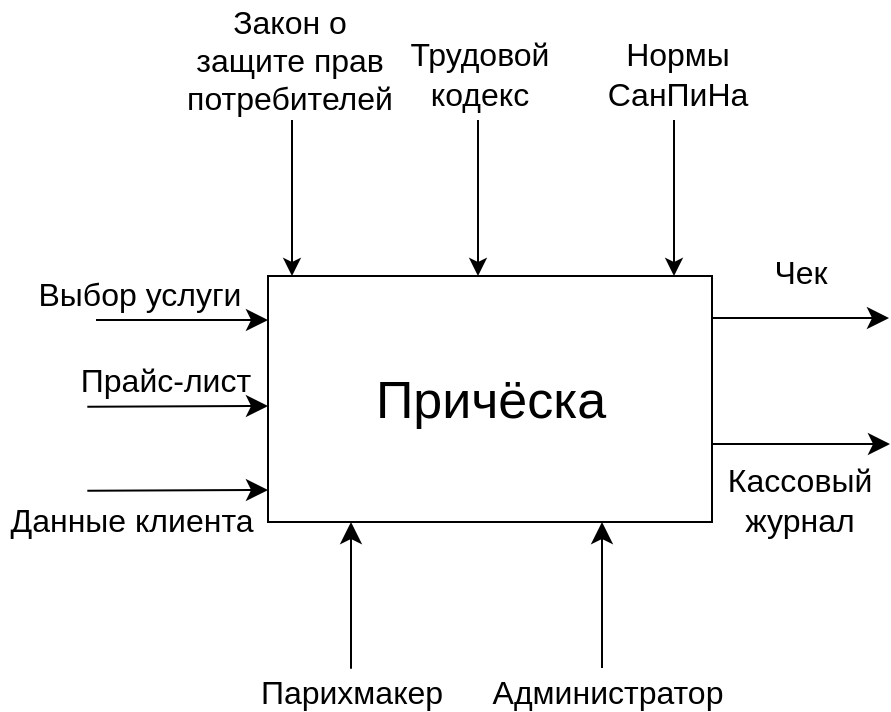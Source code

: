 <mxfile version="28.2.4">
  <diagram name="Страница — 1" id="yLtqsdLyZenQX1GJ1IhD">
    <mxGraphModel dx="1327" dy="983" grid="0" gridSize="10" guides="1" tooltips="1" connect="1" arrows="1" fold="1" page="0" pageScale="1" pageWidth="827" pageHeight="1169" math="0" shadow="0">
      <root>
        <mxCell id="0" />
        <mxCell id="1" parent="0" />
        <mxCell id="vxo2_MmbldthmeWOhvXQ-1" value="" style="rounded=0;whiteSpace=wrap;html=1;" parent="1" vertex="1">
          <mxGeometry x="69" y="-13" width="222" height="123" as="geometry" />
        </mxCell>
        <mxCell id="vxo2_MmbldthmeWOhvXQ-5" value="Причёска" style="text;strokeColor=none;fillColor=none;html=1;align=center;verticalAlign=middle;whiteSpace=wrap;rounded=0;fontSize=26;strokeWidth=1;" parent="1" vertex="1">
          <mxGeometry x="100.5" y="9" width="159" height="79" as="geometry" />
        </mxCell>
        <mxCell id="vxo2_MmbldthmeWOhvXQ-6" value="" style="endArrow=classic;html=1;rounded=0;fontSize=12;startSize=8;endSize=8;curved=1;entryX=-0.012;entryY=0.94;entryDx=0;entryDy=0;entryPerimeter=0;" parent="1" edge="1">
          <mxGeometry width="50" height="50" relative="1" as="geometry">
            <mxPoint x="-21.34" y="94.32" as="sourcePoint" />
            <mxPoint x="68.996" y="94.0" as="targetPoint" />
          </mxGeometry>
        </mxCell>
        <mxCell id="vxo2_MmbldthmeWOhvXQ-8" value="" style="endArrow=classic;html=1;rounded=0;fontSize=12;startSize=8;endSize=8;curved=1;" parent="1" edge="1">
          <mxGeometry width="50" height="50" relative="1" as="geometry">
            <mxPoint x="-17" y="9" as="sourcePoint" />
            <mxPoint x="69" y="9" as="targetPoint" />
          </mxGeometry>
        </mxCell>
        <mxCell id="vxo2_MmbldthmeWOhvXQ-10" value="&lt;div&gt;Данные клиента&lt;/div&gt;" style="text;strokeColor=none;fillColor=none;html=1;align=center;verticalAlign=middle;whiteSpace=wrap;rounded=0;fontSize=16;" parent="1" vertex="1">
          <mxGeometry x="-65" y="100" width="132" height="17" as="geometry" />
        </mxCell>
        <mxCell id="vxo2_MmbldthmeWOhvXQ-12" value="&lt;div&gt;Прайс-лист&lt;/div&gt;" style="text;strokeColor=none;fillColor=none;html=1;align=center;verticalAlign=middle;whiteSpace=wrap;rounded=0;fontSize=16;" parent="1" vertex="1">
          <mxGeometry x="-33" y="29" width="102" height="19" as="geometry" />
        </mxCell>
        <mxCell id="vxo2_MmbldthmeWOhvXQ-15" value="" style="endArrow=classic;html=1;rounded=0;fontSize=12;startSize=8;endSize=8;curved=1;entryX=0.063;entryY=1.015;entryDx=0;entryDy=0;entryPerimeter=0;" parent="1" edge="1">
          <mxGeometry width="50" height="50" relative="1" as="geometry">
            <mxPoint x="110.51" y="183.42" as="sourcePoint" />
            <mxPoint x="110.496" y="110.0" as="targetPoint" />
            <Array as="points">
              <mxPoint x="110.51" y="132.42" />
            </Array>
          </mxGeometry>
        </mxCell>
        <mxCell id="vxo2_MmbldthmeWOhvXQ-16" value="&lt;div&gt;Парихмакер&lt;/div&gt;" style="text;strokeColor=none;fillColor=none;html=1;align=center;verticalAlign=middle;whiteSpace=wrap;rounded=0;fontSize=16;" parent="1" vertex="1">
          <mxGeometry x="59" y="185" width="104" height="19" as="geometry" />
        </mxCell>
        <mxCell id="vxo2_MmbldthmeWOhvXQ-18" value="Кассовый журнал" style="text;strokeColor=none;fillColor=none;html=1;align=center;verticalAlign=middle;whiteSpace=wrap;rounded=0;fontSize=16;" parent="1" vertex="1">
          <mxGeometry x="298" y="80" width="74" height="37" as="geometry" />
        </mxCell>
        <mxCell id="vxo2_MmbldthmeWOhvXQ-21" value="Чек" style="text;strokeColor=none;fillColor=none;html=1;align=center;verticalAlign=middle;whiteSpace=wrap;rounded=0;fontSize=16;" parent="1" vertex="1">
          <mxGeometry x="299" y="-23" width="73" height="16" as="geometry" />
        </mxCell>
        <mxCell id="vxo2_MmbldthmeWOhvXQ-24" value="" style="endArrow=classic;html=1;rounded=0;fontSize=12;startSize=8;endSize=8;curved=1;entryX=0.063;entryY=1.015;entryDx=0;entryDy=0;entryPerimeter=0;" parent="1" edge="1">
          <mxGeometry width="50" height="50" relative="1" as="geometry">
            <mxPoint x="236" y="183" as="sourcePoint" />
            <mxPoint x="236" y="110" as="targetPoint" />
            <Array as="points">
              <mxPoint x="236" y="132" />
            </Array>
          </mxGeometry>
        </mxCell>
        <mxCell id="vxo2_MmbldthmeWOhvXQ-25" value="Администратор" style="text;strokeColor=none;fillColor=none;html=1;align=center;verticalAlign=middle;whiteSpace=wrap;rounded=0;fontSize=16;" parent="1" vertex="1">
          <mxGeometry x="187" y="185" width="104" height="19" as="geometry" />
        </mxCell>
        <mxCell id="vxo2_MmbldthmeWOhvXQ-28" value="Выбор услуги" style="text;strokeColor=none;fillColor=none;html=1;align=center;verticalAlign=middle;whiteSpace=wrap;rounded=0;fontSize=16;" parent="1" vertex="1">
          <mxGeometry x="-51" y="-13" width="112" height="17" as="geometry" />
        </mxCell>
        <mxCell id="mH3SaxoXagriszs5popn-1" value="" style="endArrow=classic;html=1;rounded=0;fontSize=12;startSize=8;endSize=8;curved=1;entryX=-0.012;entryY=0.94;entryDx=0;entryDy=0;entryPerimeter=0;" parent="1" edge="1">
          <mxGeometry width="50" height="50" relative="1" as="geometry">
            <mxPoint x="-21.34" y="52.32" as="sourcePoint" />
            <mxPoint x="68.996" y="52" as="targetPoint" />
          </mxGeometry>
        </mxCell>
        <mxCell id="mH3SaxoXagriszs5popn-3" value="" style="endArrow=classic;html=1;rounded=0;fontSize=12;startSize=8;endSize=8;curved=1;exitX=1;exitY=0.25;exitDx=0;exitDy=0;" parent="1" edge="1">
          <mxGeometry width="50" height="50" relative="1" as="geometry">
            <mxPoint x="291" y="71" as="sourcePoint" />
            <mxPoint x="380" y="71" as="targetPoint" />
          </mxGeometry>
        </mxCell>
        <mxCell id="mH3SaxoXagriszs5popn-8" value="" style="edgeStyle=none;orthogonalLoop=1;jettySize=auto;html=1;rounded=0;entryX=0.25;entryY=0;entryDx=0;entryDy=0;" parent="1" edge="1">
          <mxGeometry width="80" relative="1" as="geometry">
            <mxPoint x="174" y="-91" as="sourcePoint" />
            <mxPoint x="174" y="-13" as="targetPoint" />
            <Array as="points" />
          </mxGeometry>
        </mxCell>
        <mxCell id="mH3SaxoXagriszs5popn-10" value="" style="endArrow=classic;html=1;rounded=0;fontSize=12;startSize=8;endSize=8;curved=1;exitX=1;exitY=0.25;exitDx=0;exitDy=0;" parent="1" edge="1">
          <mxGeometry width="50" height="50" relative="1" as="geometry">
            <mxPoint x="290.5" y="8" as="sourcePoint" />
            <mxPoint x="379.5" y="8" as="targetPoint" />
          </mxGeometry>
        </mxCell>
        <mxCell id="mH3SaxoXagriszs5popn-11" value="" style="edgeStyle=none;orthogonalLoop=1;jettySize=auto;html=1;rounded=0;entryX=0.25;entryY=0;entryDx=0;entryDy=0;" parent="1" edge="1">
          <mxGeometry width="80" relative="1" as="geometry">
            <mxPoint x="81" y="-91" as="sourcePoint" />
            <mxPoint x="81" y="-13" as="targetPoint" />
            <Array as="points" />
          </mxGeometry>
        </mxCell>
        <mxCell id="mH3SaxoXagriszs5popn-12" value="&lt;div&gt;Трудовой&lt;/div&gt;&lt;div&gt;кодекс&lt;/div&gt;" style="text;strokeColor=none;fillColor=none;html=1;align=center;verticalAlign=middle;whiteSpace=wrap;rounded=0;fontSize=16;" parent="1" vertex="1">
          <mxGeometry x="138" y="-135" width="74" height="41" as="geometry" />
        </mxCell>
        <mxCell id="3ddmx0sQ__cjMmI43ifR-1" value="Закон о защите прав потребителей" style="text;strokeColor=none;fillColor=none;html=1;align=center;verticalAlign=middle;whiteSpace=wrap;rounded=0;fontSize=16;" vertex="1" parent="1">
          <mxGeometry x="43" y="-142" width="74" height="41" as="geometry" />
        </mxCell>
        <mxCell id="3ddmx0sQ__cjMmI43ifR-2" value="" style="edgeStyle=none;orthogonalLoop=1;jettySize=auto;html=1;rounded=0;entryX=0.25;entryY=0;entryDx=0;entryDy=0;" edge="1" parent="1">
          <mxGeometry width="80" relative="1" as="geometry">
            <mxPoint x="272" y="-91" as="sourcePoint" />
            <mxPoint x="272" y="-13" as="targetPoint" />
            <Array as="points" />
          </mxGeometry>
        </mxCell>
        <mxCell id="3ddmx0sQ__cjMmI43ifR-3" value="Нормы СанПиНа" style="text;strokeColor=none;fillColor=none;html=1;align=center;verticalAlign=middle;whiteSpace=wrap;rounded=0;fontSize=16;" vertex="1" parent="1">
          <mxGeometry x="237" y="-135" width="74" height="41" as="geometry" />
        </mxCell>
      </root>
    </mxGraphModel>
  </diagram>
</mxfile>
